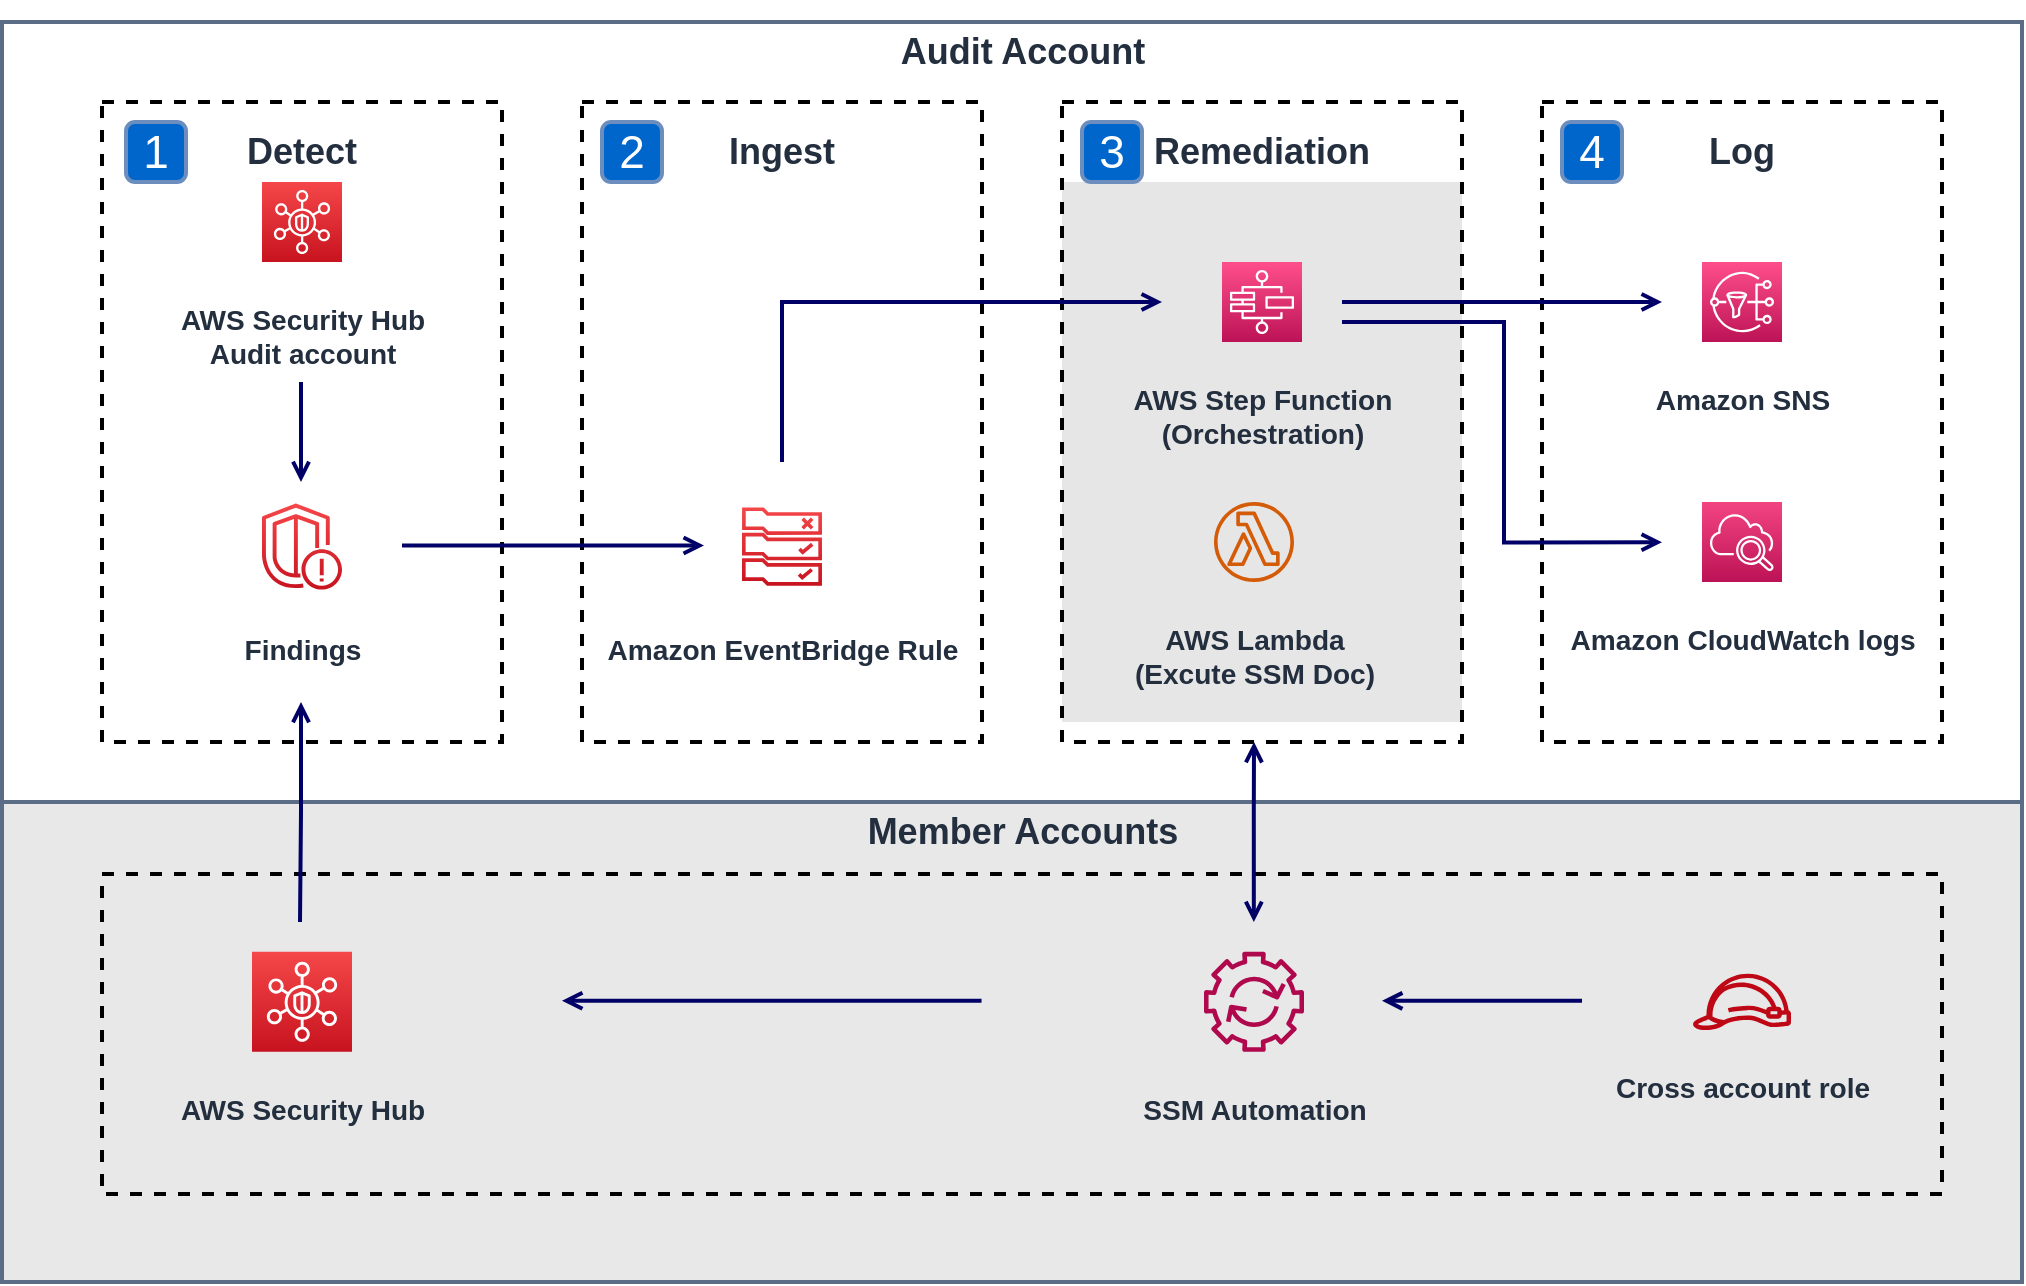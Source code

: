 <mxfile version="15.9.6" type="github">
  <diagram id="-_PuM2wYpfCO6fIP_Evk" name="Page-1">
    <mxGraphModel dx="2629" dy="1072" grid="1" gridSize="10" guides="1" tooltips="1" connect="1" arrows="1" fold="1" page="1" pageScale="1" pageWidth="827" pageHeight="1169" math="0" shadow="0">
      <root>
        <mxCell id="0" />
        <mxCell id="1" parent="0" />
        <mxCell id="5-8m9FPlLGpZZx9Ya4Tx-46" value="" style="fillColor=#E8E8E8;strokeColor=#5A6C86;verticalAlign=top;fontStyle=0;fontColor=#5A6C86;strokeWidth=2;" vertex="1" parent="1">
          <mxGeometry x="-490" y="470" width="1010" height="240" as="geometry" />
        </mxCell>
        <mxCell id="5-8m9FPlLGpZZx9Ya4Tx-1" value="" style="fillColor=default;strokeColor=#5A6C86;verticalAlign=top;fontStyle=0;fontColor=#5A6C86;strokeWidth=2;" vertex="1" parent="1">
          <mxGeometry x="-490" y="80" width="1010" height="390" as="geometry" />
        </mxCell>
        <mxCell id="5-8m9FPlLGpZZx9Ya4Tx-27" value="" style="rounded=0;whiteSpace=wrap;html=1;dashed=0;sketch=0;pointerEvents=1;fontFamily=Helvetica;fontSize=12;fontColor=#232F3E;fillColor=#E6E6E6;gradientColor=none;strokeColor=none;" vertex="1" parent="1">
          <mxGeometry x="40" y="160" width="200" height="270" as="geometry" />
        </mxCell>
        <mxCell id="5-8m9FPlLGpZZx9Ya4Tx-2" value="" style="rounded=0;whiteSpace=wrap;html=1;strokeWidth=2;fillColor=none;dashed=1;" vertex="1" parent="1">
          <mxGeometry x="-440" y="120" width="200" height="320" as="geometry" />
        </mxCell>
        <mxCell id="5-8m9FPlLGpZZx9Ya4Tx-7" value="" style="rounded=0;whiteSpace=wrap;html=1;strokeWidth=2;fillColor=none;dashed=1;" vertex="1" parent="1">
          <mxGeometry x="-440" y="506" width="920" height="160" as="geometry" />
        </mxCell>
        <mxCell id="5-8m9FPlLGpZZx9Ya4Tx-8" value="&lt;font color=&quot;#ffffff&quot; style=&quot;font-size: 23px&quot;&gt;1&lt;/font&gt;" style="rounded=1;whiteSpace=wrap;html=1;strokeWidth=2;fillColor=#0066CC;gradientColor=none;strokeColor=#6c8ebf;aspect=fixed;" vertex="1" parent="1">
          <mxGeometry x="-428" y="130" width="30" height="30" as="geometry" />
        </mxCell>
        <mxCell id="5-8m9FPlLGpZZx9Ya4Tx-9" value="" style="rounded=0;whiteSpace=wrap;html=1;strokeWidth=2;fillColor=none;dashed=1;" vertex="1" parent="1">
          <mxGeometry x="-200" y="120" width="200" height="320" as="geometry" />
        </mxCell>
        <mxCell id="5-8m9FPlLGpZZx9Ya4Tx-11" value="" style="rounded=0;whiteSpace=wrap;html=1;strokeWidth=2;fillColor=none;dashed=1;" vertex="1" parent="1">
          <mxGeometry x="40" y="120" width="200" height="320" as="geometry" />
        </mxCell>
        <mxCell id="5-8m9FPlLGpZZx9Ya4Tx-13" value="" style="rounded=0;whiteSpace=wrap;html=1;strokeWidth=2;fillColor=none;dashed=1;" vertex="1" parent="1">
          <mxGeometry x="280" y="120" width="200" height="320" as="geometry" />
        </mxCell>
        <mxCell id="5-8m9FPlLGpZZx9Ya4Tx-15" value="&lt;h3&gt;&lt;font style=&quot;font-size: 14px&quot;&gt;&lt;b&gt;AWS Security Hub&lt;br&gt;&lt;/b&gt;&lt;/font&gt;&lt;font style=&quot;font-size: 14px&quot;&gt;&lt;b&gt;Audit account&lt;/b&gt;&lt;/font&gt;&lt;/h3&gt;" style="sketch=0;points=[[0,0,0],[0.25,0,0],[0.5,0,0],[0.75,0,0],[1,0,0],[0,1,0],[0.25,1,0],[0.5,1,0],[0.75,1,0],[1,1,0],[0,0.25,0],[0,0.5,0],[0,0.75,0],[1,0.25,0],[1,0.5,0],[1,0.75,0]];outlineConnect=0;fontColor=#232F3E;gradientColor=#F54749;gradientDirection=north;fillColor=#C7131F;strokeColor=#ffffff;dashed=0;verticalLabelPosition=bottom;verticalAlign=top;align=center;html=1;fontSize=12;fontStyle=0;aspect=fixed;shape=mxgraph.aws4.resourceIcon;resIcon=mxgraph.aws4.security_hub;" vertex="1" parent="1">
          <mxGeometry x="-360" y="160" width="40" height="40" as="geometry" />
        </mxCell>
        <mxCell id="5-8m9FPlLGpZZx9Ya4Tx-16" value="&lt;h3&gt;Findings&lt;/h3&gt;" style="sketch=0;outlineConnect=0;fontColor=#232F3E;gradientColor=#F54749;fillColor=#C7131F;strokeColor=#ffffff;dashed=0;verticalLabelPosition=bottom;verticalAlign=top;align=center;html=1;fontSize=12;fontStyle=0;aspect=fixed;pointerEvents=1;shape=mxgraph.aws4.finding;gradientDirection=north;" vertex="1" parent="1">
          <mxGeometry x="-360" y="320" width="40" height="44.57" as="geometry" />
        </mxCell>
        <mxCell id="5-8m9FPlLGpZZx9Ya4Tx-17" value="&lt;h3&gt;Amazon EventBridge Rule&lt;/h3&gt;" style="sketch=0;outlineConnect=0;fontColor=#232F3E;gradientColor=#F54749;fillColor=#C7131F;strokeColor=#ffffff;dashed=0;verticalLabelPosition=bottom;verticalAlign=top;align=center;html=1;fontSize=12;fontStyle=0;aspect=fixed;pointerEvents=1;shape=mxgraph.aws4.rule_2;fontFamily=Helvetica;gradientDirection=north;" vertex="1" parent="1">
          <mxGeometry x="-120" y="320" width="40" height="44.57" as="geometry" />
        </mxCell>
        <mxCell id="5-8m9FPlLGpZZx9Ya4Tx-18" value="&lt;font color=&quot;#ffffff&quot; style=&quot;font-size: 23px&quot;&gt;2&lt;/font&gt;" style="rounded=1;whiteSpace=wrap;html=1;strokeWidth=2;fillColor=#0066CC;gradientColor=none;strokeColor=#6c8ebf;aspect=fixed;" vertex="1" parent="1">
          <mxGeometry x="-190" y="130" width="30" height="30" as="geometry" />
        </mxCell>
        <mxCell id="5-8m9FPlLGpZZx9Ya4Tx-19" value="&lt;h2&gt;Detect&lt;/h2&gt;" style="text;html=1;strokeColor=none;fillColor=none;align=center;verticalAlign=middle;whiteSpace=wrap;rounded=0;dashed=0;sketch=0;pointerEvents=1;fontFamily=Helvetica;fontSize=12;fontColor=#232F3E;" vertex="1" parent="1">
          <mxGeometry x="-370" y="130" width="60" height="30" as="geometry" />
        </mxCell>
        <mxCell id="5-8m9FPlLGpZZx9Ya4Tx-20" value="&lt;h2&gt;Ingest&lt;/h2&gt;" style="text;html=1;strokeColor=none;fillColor=none;align=center;verticalAlign=middle;whiteSpace=wrap;rounded=0;dashed=0;sketch=0;pointerEvents=1;fontFamily=Helvetica;fontSize=12;fontColor=#232F3E;" vertex="1" parent="1">
          <mxGeometry x="-130" y="130" width="60" height="30" as="geometry" />
        </mxCell>
        <mxCell id="5-8m9FPlLGpZZx9Ya4Tx-21" value="&lt;h2&gt;Remediation&lt;/h2&gt;" style="text;html=1;strokeColor=none;fillColor=none;align=center;verticalAlign=middle;whiteSpace=wrap;rounded=0;dashed=0;sketch=0;pointerEvents=1;fontFamily=Helvetica;fontSize=12;fontColor=#232F3E;" vertex="1" parent="1">
          <mxGeometry x="110" y="130" width="60" height="30" as="geometry" />
        </mxCell>
        <mxCell id="5-8m9FPlLGpZZx9Ya4Tx-22" value="&lt;h2&gt;Log&lt;/h2&gt;" style="text;html=1;strokeColor=none;fillColor=none;align=center;verticalAlign=middle;whiteSpace=wrap;rounded=0;dashed=0;sketch=0;pointerEvents=1;fontFamily=Helvetica;fontSize=12;fontColor=#232F3E;" vertex="1" parent="1">
          <mxGeometry x="350" y="130" width="60" height="30" as="geometry" />
        </mxCell>
        <mxCell id="5-8m9FPlLGpZZx9Ya4Tx-23" value="&lt;h3&gt;AWS Lambda&lt;br&gt;(Excute SSM Doc)&lt;/h3&gt;&lt;h3&gt;&lt;br&gt;&lt;/h3&gt;&lt;div&gt;&lt;br&gt;&lt;/div&gt;" style="sketch=0;outlineConnect=0;fontColor=#232F3E;gradientColor=none;fillColor=#D45B07;strokeColor=none;dashed=0;verticalLabelPosition=bottom;verticalAlign=top;align=center;html=1;fontSize=12;fontStyle=0;aspect=fixed;pointerEvents=1;shape=mxgraph.aws4.lambda_function;fontFamily=Helvetica;" vertex="1" parent="1">
          <mxGeometry x="116" y="320" width="40" height="40" as="geometry" />
        </mxCell>
        <mxCell id="5-8m9FPlLGpZZx9Ya4Tx-24" value="&lt;h3&gt;AWS Step Function&lt;br&gt;(Orchestration)&lt;/h3&gt;" style="sketch=0;points=[[0,0,0],[0.25,0,0],[0.5,0,0],[0.75,0,0],[1,0,0],[0,1,0],[0.25,1,0],[0.5,1,0],[0.75,1,0],[1,1,0],[0,0.25,0],[0,0.5,0],[0,0.75,0],[1,0.25,0],[1,0.5,0],[1,0.75,0]];outlineConnect=0;fontColor=#232F3E;gradientColor=#FF4F8B;gradientDirection=north;fillColor=#BC1356;strokeColor=#ffffff;dashed=0;verticalLabelPosition=bottom;verticalAlign=top;align=center;html=1;fontSize=12;fontStyle=0;aspect=fixed;shape=mxgraph.aws4.resourceIcon;resIcon=mxgraph.aws4.step_functions;pointerEvents=1;fontFamily=Helvetica;" vertex="1" parent="1">
          <mxGeometry x="120" y="200" width="40" height="40" as="geometry" />
        </mxCell>
        <mxCell id="5-8m9FPlLGpZZx9Ya4Tx-25" value="&lt;h3&gt;Amazon SNS&lt;/h3&gt;" style="sketch=0;points=[[0,0,0],[0.25,0,0],[0.5,0,0],[0.75,0,0],[1,0,0],[0,1,0],[0.25,1,0],[0.5,1,0],[0.75,1,0],[1,1,0],[0,0.25,0],[0,0.5,0],[0,0.75,0],[1,0.25,0],[1,0.5,0],[1,0.75,0]];outlineConnect=0;fontColor=#232F3E;gradientColor=#FF4F8B;gradientDirection=north;fillColor=#BC1356;strokeColor=#ffffff;dashed=0;verticalLabelPosition=bottom;verticalAlign=top;align=center;html=1;fontSize=12;fontStyle=0;aspect=fixed;shape=mxgraph.aws4.resourceIcon;resIcon=mxgraph.aws4.sns;pointerEvents=1;fontFamily=Helvetica;" vertex="1" parent="1">
          <mxGeometry x="360" y="200" width="40" height="40" as="geometry" />
        </mxCell>
        <mxCell id="5-8m9FPlLGpZZx9Ya4Tx-26" value="&lt;h3&gt;Amazon CloudWatch logs&lt;/h3&gt;" style="sketch=0;points=[[0,0,0],[0.25,0,0],[0.5,0,0],[0.75,0,0],[1,0,0],[0,1,0],[0.25,1,0],[0.5,1,0],[0.75,1,0],[1,1,0],[0,0.25,0],[0,0.5,0],[0,0.75,0],[1,0.25,0],[1,0.5,0],[1,0.75,0]];points=[[0,0,0],[0.25,0,0],[0.5,0,0],[0.75,0,0],[1,0,0],[0,1,0],[0.25,1,0],[0.5,1,0],[0.75,1,0],[1,1,0],[0,0.25,0],[0,0.5,0],[0,0.75,0],[1,0.25,0],[1,0.5,0],[1,0.75,0]];outlineConnect=0;fontColor=#232F3E;gradientColor=#F34482;gradientDirection=north;fillColor=#BC1356;strokeColor=#ffffff;dashed=0;verticalLabelPosition=bottom;verticalAlign=top;align=center;html=1;fontSize=12;fontStyle=0;aspect=fixed;shape=mxgraph.aws4.resourceIcon;resIcon=mxgraph.aws4.cloudwatch_2;pointerEvents=1;fontFamily=Helvetica;" vertex="1" parent="1">
          <mxGeometry x="360" y="320" width="40" height="40" as="geometry" />
        </mxCell>
        <mxCell id="5-8m9FPlLGpZZx9Ya4Tx-28" value="&lt;h3&gt;Cross account role&lt;/h3&gt;" style="sketch=0;outlineConnect=0;fontColor=#232F3E;gradientColor=none;fillColor=#BF0816;strokeColor=none;dashed=0;verticalLabelPosition=bottom;verticalAlign=top;align=center;html=1;fontSize=12;fontStyle=0;aspect=fixed;pointerEvents=1;shape=mxgraph.aws4.role;rounded=0;fontFamily=Helvetica;" vertex="1" parent="1">
          <mxGeometry x="355" y="555.82" width="50" height="28.2" as="geometry" />
        </mxCell>
        <mxCell id="5-8m9FPlLGpZZx9Ya4Tx-29" value="&lt;h3&gt;SSM Automation&lt;/h3&gt;" style="sketch=0;outlineConnect=0;fontColor=#232F3E;gradientColor=none;fillColor=#B0084D;strokeColor=none;dashed=0;verticalLabelPosition=bottom;verticalAlign=top;align=center;html=1;fontSize=12;fontStyle=0;aspect=fixed;pointerEvents=1;shape=mxgraph.aws4.automation;rounded=0;fontFamily=Helvetica;" vertex="1" parent="1">
          <mxGeometry x="111" y="544.92" width="50" height="50" as="geometry" />
        </mxCell>
        <mxCell id="5-8m9FPlLGpZZx9Ya4Tx-30" value="&lt;h3&gt;&lt;font style=&quot;font-size: 14px&quot;&gt;&lt;b&gt;AWS Security Hub&lt;/b&gt;&lt;/font&gt;&lt;/h3&gt;" style="sketch=0;points=[[0,0,0],[0.25,0,0],[0.5,0,0],[0.75,0,0],[1,0,0],[0,1,0],[0.25,1,0],[0.5,1,0],[0.75,1,0],[1,1,0],[0,0.25,0],[0,0.5,0],[0,0.75,0],[1,0.25,0],[1,0.5,0],[1,0.75,0]];outlineConnect=0;fontColor=#232F3E;gradientColor=#F54749;gradientDirection=north;fillColor=#C7131F;strokeColor=#ffffff;dashed=0;verticalLabelPosition=bottom;verticalAlign=top;align=center;html=1;fontSize=12;fontStyle=0;aspect=fixed;shape=mxgraph.aws4.resourceIcon;resIcon=mxgraph.aws4.security_hub;" vertex="1" parent="1">
          <mxGeometry x="-365" y="544.92" width="50" height="50" as="geometry" />
        </mxCell>
        <mxCell id="5-8m9FPlLGpZZx9Ya4Tx-31" value="" style="edgeStyle=orthogonalEdgeStyle;html=1;endArrow=none;elbow=vertical;startArrow=open;startFill=0;strokeColor=#000066;rounded=0;fontFamily=Helvetica;fontSize=12;fontColor=#232F3E;strokeWidth=2;" edge="1" parent="1">
          <mxGeometry width="100" relative="1" as="geometry">
            <mxPoint x="200" y="569.42" as="sourcePoint" />
            <mxPoint x="300" y="569.42" as="targetPoint" />
          </mxGeometry>
        </mxCell>
        <mxCell id="5-8m9FPlLGpZZx9Ya4Tx-32" value="" style="edgeStyle=orthogonalEdgeStyle;html=1;endArrow=none;elbow=vertical;startArrow=open;startFill=0;strokeColor=#000066;rounded=0;fontFamily=Helvetica;fontSize=12;fontColor=#232F3E;strokeWidth=2;endSize=6;exitX=0.25;exitY=0.396;exitDx=0;exitDy=0;exitPerimeter=0;entryX=0.478;entryY=0.396;entryDx=0;entryDy=0;entryPerimeter=0;" edge="1" parent="1" source="5-8m9FPlLGpZZx9Ya4Tx-7" target="5-8m9FPlLGpZZx9Ya4Tx-7">
          <mxGeometry width="100" relative="1" as="geometry">
            <mxPoint x="-170.5" y="569.42" as="sourcePoint" />
            <mxPoint x="-29.5" y="569.42" as="targetPoint" />
          </mxGeometry>
        </mxCell>
        <mxCell id="5-8m9FPlLGpZZx9Ya4Tx-36" value="" style="edgeStyle=orthogonalEdgeStyle;html=1;endArrow=none;elbow=vertical;startArrow=open;startFill=0;strokeColor=#000066;rounded=0;fontFamily=Helvetica;fontSize=12;fontColor=#232F3E;strokeWidth=2;endSize=6;" edge="1" parent="1">
          <mxGeometry width="100" relative="1" as="geometry">
            <mxPoint x="-340.5" y="420" as="sourcePoint" />
            <mxPoint x="-341" y="530" as="targetPoint" />
            <Array as="points">
              <mxPoint x="-340" y="475" />
            </Array>
          </mxGeometry>
        </mxCell>
        <mxCell id="5-8m9FPlLGpZZx9Ya4Tx-37" value="" style="edgeStyle=orthogonalEdgeStyle;html=1;endArrow=none;elbow=vertical;startArrow=open;startFill=0;strokeColor=#000066;rounded=0;fontFamily=Helvetica;fontSize=12;fontColor=#232F3E;strokeWidth=2;endSize=6;" edge="1" parent="1">
          <mxGeometry width="100" relative="1" as="geometry">
            <mxPoint x="-340.5" y="310" as="sourcePoint" />
            <mxPoint x="-340.5" y="260" as="targetPoint" />
          </mxGeometry>
        </mxCell>
        <mxCell id="5-8m9FPlLGpZZx9Ya4Tx-38" value="" style="edgeStyle=orthogonalEdgeStyle;html=1;endArrow=none;elbow=vertical;startArrow=open;startFill=0;strokeColor=#000066;rounded=0;fontFamily=Helvetica;fontSize=12;fontColor=#232F3E;strokeWidth=2;endSize=6;" edge="1" parent="1">
          <mxGeometry width="100" relative="1" as="geometry">
            <mxPoint x="-139" y="341.79" as="sourcePoint" />
            <mxPoint x="-290" y="341.79" as="targetPoint" />
          </mxGeometry>
        </mxCell>
        <mxCell id="5-8m9FPlLGpZZx9Ya4Tx-39" value="" style="edgeStyle=orthogonalEdgeStyle;html=1;endArrow=none;elbow=vertical;startArrow=open;startFill=0;strokeColor=#000066;rounded=0;fontFamily=Helvetica;fontSize=12;fontColor=#232F3E;strokeWidth=2;endSize=6;" edge="1" parent="1">
          <mxGeometry width="100" relative="1" as="geometry">
            <mxPoint x="90" y="220" as="sourcePoint" />
            <mxPoint x="-100" y="300" as="targetPoint" />
            <Array as="points">
              <mxPoint x="-100" y="220" />
            </Array>
          </mxGeometry>
        </mxCell>
        <mxCell id="5-8m9FPlLGpZZx9Ya4Tx-41" value="" style="edgeStyle=orthogonalEdgeStyle;html=1;endArrow=open;elbow=vertical;startArrow=open;startFill=0;strokeColor=#000066;rounded=0;fontFamily=Helvetica;fontSize=12;fontColor=#232F3E;strokeWidth=2;endSize=6;endFill=0;exitX=0.626;exitY=0.15;exitDx=0;exitDy=0;exitPerimeter=0;" edge="1" parent="1" source="5-8m9FPlLGpZZx9Ya4Tx-7">
          <mxGeometry width="100" relative="1" as="geometry">
            <mxPoint x="136" y="520" as="sourcePoint" />
            <mxPoint x="136" y="440" as="targetPoint" />
          </mxGeometry>
        </mxCell>
        <mxCell id="5-8m9FPlLGpZZx9Ya4Tx-42" value="" style="edgeStyle=orthogonalEdgeStyle;html=1;endArrow=none;elbow=vertical;startArrow=open;startFill=0;strokeColor=#000066;rounded=0;fontFamily=Helvetica;fontSize=12;fontColor=#232F3E;strokeWidth=2;endSize=6;" edge="1" parent="1">
          <mxGeometry width="100" relative="1" as="geometry">
            <mxPoint x="340" y="220" as="sourcePoint" />
            <mxPoint x="180" y="220" as="targetPoint" />
            <Array as="points">
              <mxPoint x="180" y="220" />
            </Array>
          </mxGeometry>
        </mxCell>
        <mxCell id="5-8m9FPlLGpZZx9Ya4Tx-43" value="" style="edgeStyle=orthogonalEdgeStyle;html=1;endArrow=none;elbow=vertical;startArrow=open;startFill=0;strokeColor=#000066;rounded=0;fontFamily=Helvetica;fontSize=12;fontColor=#232F3E;strokeWidth=2;endSize=6;exitX=0.3;exitY=0.688;exitDx=0;exitDy=0;exitPerimeter=0;" edge="1" parent="1" source="5-8m9FPlLGpZZx9Ya4Tx-13">
          <mxGeometry width="100" relative="1" as="geometry">
            <mxPoint x="311" y="340" as="sourcePoint" />
            <mxPoint x="180" y="230" as="targetPoint" />
            <Array as="points">
              <mxPoint x="261" y="340" />
              <mxPoint x="261" y="230" />
            </Array>
          </mxGeometry>
        </mxCell>
        <mxCell id="5-8m9FPlLGpZZx9Ya4Tx-44" value="&lt;font color=&quot;#ffffff&quot; style=&quot;font-size: 23px&quot;&gt;3&lt;/font&gt;" style="rounded=1;whiteSpace=wrap;html=1;strokeWidth=2;fillColor=#0066CC;gradientColor=none;strokeColor=#6c8ebf;aspect=fixed;" vertex="1" parent="1">
          <mxGeometry x="50" y="130" width="30" height="30" as="geometry" />
        </mxCell>
        <mxCell id="5-8m9FPlLGpZZx9Ya4Tx-45" value="&lt;font color=&quot;#ffffff&quot; style=&quot;font-size: 23px&quot;&gt;4&lt;/font&gt;" style="rounded=1;whiteSpace=wrap;html=1;strokeWidth=2;fillColor=#0066CC;gradientColor=none;strokeColor=#6c8ebf;aspect=fixed;" vertex="1" parent="1">
          <mxGeometry x="290" y="130" width="30" height="30" as="geometry" />
        </mxCell>
        <mxCell id="5-8m9FPlLGpZZx9Ya4Tx-47" value="&lt;h2&gt;Audit Account&lt;/h2&gt;" style="text;html=1;strokeColor=none;fillColor=none;align=center;verticalAlign=middle;whiteSpace=wrap;rounded=0;dashed=0;sketch=0;pointerEvents=1;fontFamily=Helvetica;fontSize=12;fontColor=#232F3E;" vertex="1" parent="1">
          <mxGeometry x="-62.5" y="80" width="165" height="30" as="geometry" />
        </mxCell>
        <mxCell id="5-8m9FPlLGpZZx9Ya4Tx-48" value="&lt;h2&gt;Member Accounts&lt;/h2&gt;" style="text;html=1;strokeColor=none;fillColor=none;align=center;verticalAlign=middle;whiteSpace=wrap;rounded=0;dashed=0;sketch=0;pointerEvents=1;fontFamily=Helvetica;fontSize=12;fontColor=#232F3E;" vertex="1" parent="1">
          <mxGeometry x="-62.5" y="470.0" width="165" height="30" as="geometry" />
        </mxCell>
      </root>
    </mxGraphModel>
  </diagram>
</mxfile>
